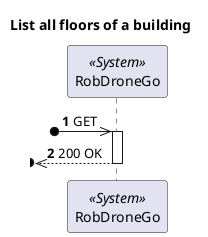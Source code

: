 @startuml
'https://plantuml.com/sequence-diagram

autonumber
skinparam packageStyle rect

title List all floors of a building

participant "RobDroneGo" as Sys <<System>>

?o->> Sys : GET

activate Sys
?o<<-- Sys : 200 OK
deactivate Sys


@enduml
